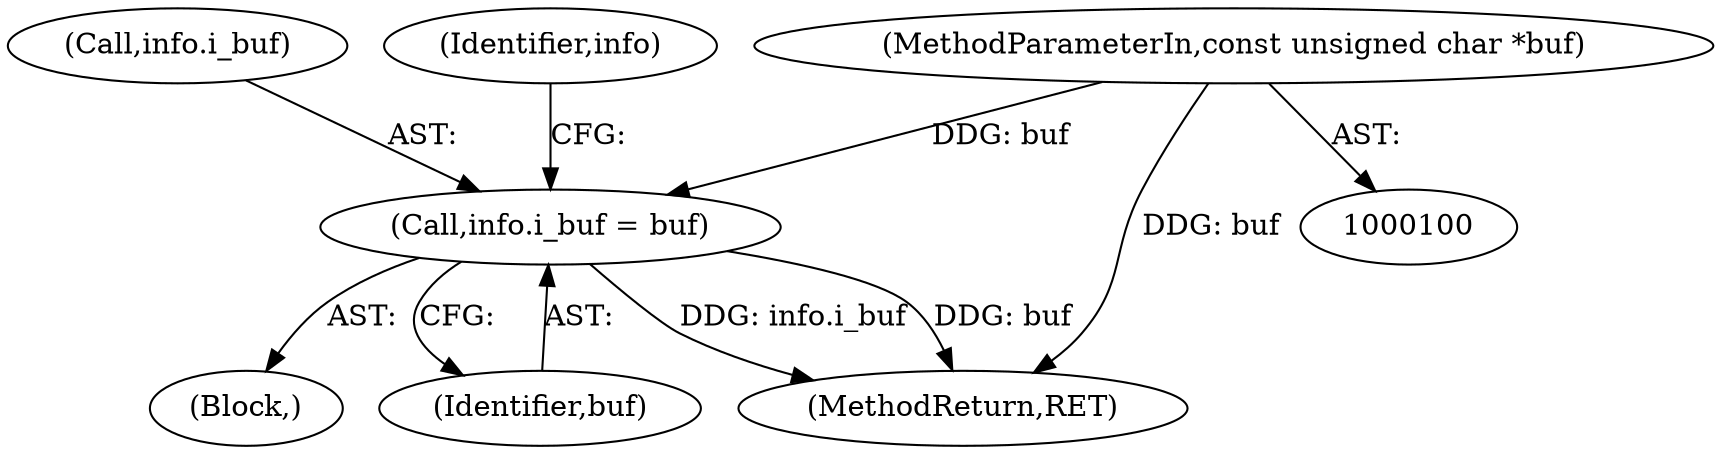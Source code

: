 digraph "0_file_6d209c1c489457397a5763bca4b28e43aac90391_2@pointer" {
"1000127" [label="(Call,info.i_buf = buf)"];
"1000103" [label="(MethodParameterIn,const unsigned char *buf)"];
"1000128" [label="(Call,info.i_buf)"];
"1000105" [label="(Block,)"];
"1000131" [label="(Identifier,buf)"];
"1000103" [label="(MethodParameterIn,const unsigned char *buf)"];
"1000134" [label="(Identifier,info)"];
"1000127" [label="(Call,info.i_buf = buf)"];
"1000544" [label="(MethodReturn,RET)"];
"1000127" -> "1000105"  [label="AST: "];
"1000127" -> "1000131"  [label="CFG: "];
"1000128" -> "1000127"  [label="AST: "];
"1000131" -> "1000127"  [label="AST: "];
"1000134" -> "1000127"  [label="CFG: "];
"1000127" -> "1000544"  [label="DDG: info.i_buf"];
"1000127" -> "1000544"  [label="DDG: buf"];
"1000103" -> "1000127"  [label="DDG: buf"];
"1000103" -> "1000100"  [label="AST: "];
"1000103" -> "1000544"  [label="DDG: buf"];
}
